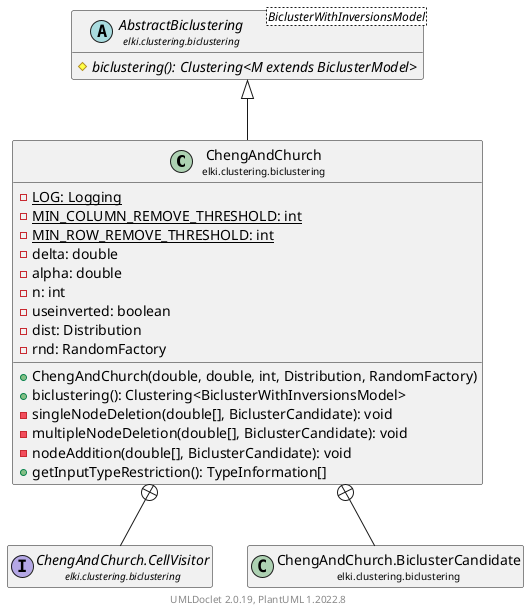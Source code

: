 @startuml
    remove .*\.(Instance|Par|Parameterizer|Factory)$
    set namespaceSeparator none
    hide empty fields
    hide empty methods

    class "<size:14>ChengAndChurch\n<size:10>elki.clustering.biclustering" as elki.clustering.biclustering.ChengAndChurch [[ChengAndChurch.html]] {
        {static} -LOG: Logging
        {static} -MIN_COLUMN_REMOVE_THRESHOLD: int
        {static} -MIN_ROW_REMOVE_THRESHOLD: int
        -delta: double
        -alpha: double
        -n: int
        -useinverted: boolean
        -dist: Distribution
        -rnd: RandomFactory
        +ChengAndChurch(double, double, int, Distribution, RandomFactory)
        +biclustering(): Clustering<BiclusterWithInversionsModel>
        -singleNodeDeletion(double[], BiclusterCandidate): void
        -multipleNodeDeletion(double[], BiclusterCandidate): void
        -nodeAddition(double[], BiclusterCandidate): void
        +getInputTypeRestriction(): TypeInformation[]
    }

    abstract class "<size:14>AbstractBiclustering\n<size:10>elki.clustering.biclustering" as elki.clustering.biclustering.AbstractBiclustering<BiclusterWithInversionsModel> [[AbstractBiclustering.html]] {
        {abstract} #biclustering(): Clustering<M extends BiclusterModel>
    }
    interface "<size:14>ChengAndChurch.CellVisitor\n<size:10>elki.clustering.biclustering" as elki.clustering.biclustering.ChengAndChurch.CellVisitor [[ChengAndChurch.CellVisitor.html]]
    class "<size:14>ChengAndChurch.BiclusterCandidate\n<size:10>elki.clustering.biclustering" as elki.clustering.biclustering.ChengAndChurch.BiclusterCandidate [[ChengAndChurch.BiclusterCandidate.html]]
    class "<size:14>ChengAndChurch.Par\n<size:10>elki.clustering.biclustering" as elki.clustering.biclustering.ChengAndChurch.Par

    elki.clustering.biclustering.AbstractBiclustering <|-- elki.clustering.biclustering.ChengAndChurch
    elki.clustering.biclustering.ChengAndChurch +-- elki.clustering.biclustering.ChengAndChurch.CellVisitor
    elki.clustering.biclustering.ChengAndChurch +-- elki.clustering.biclustering.ChengAndChurch.BiclusterCandidate
    elki.clustering.biclustering.ChengAndChurch +-- elki.clustering.biclustering.ChengAndChurch.Par

    center footer UMLDoclet 2.0.19, PlantUML 1.2022.8
@enduml

